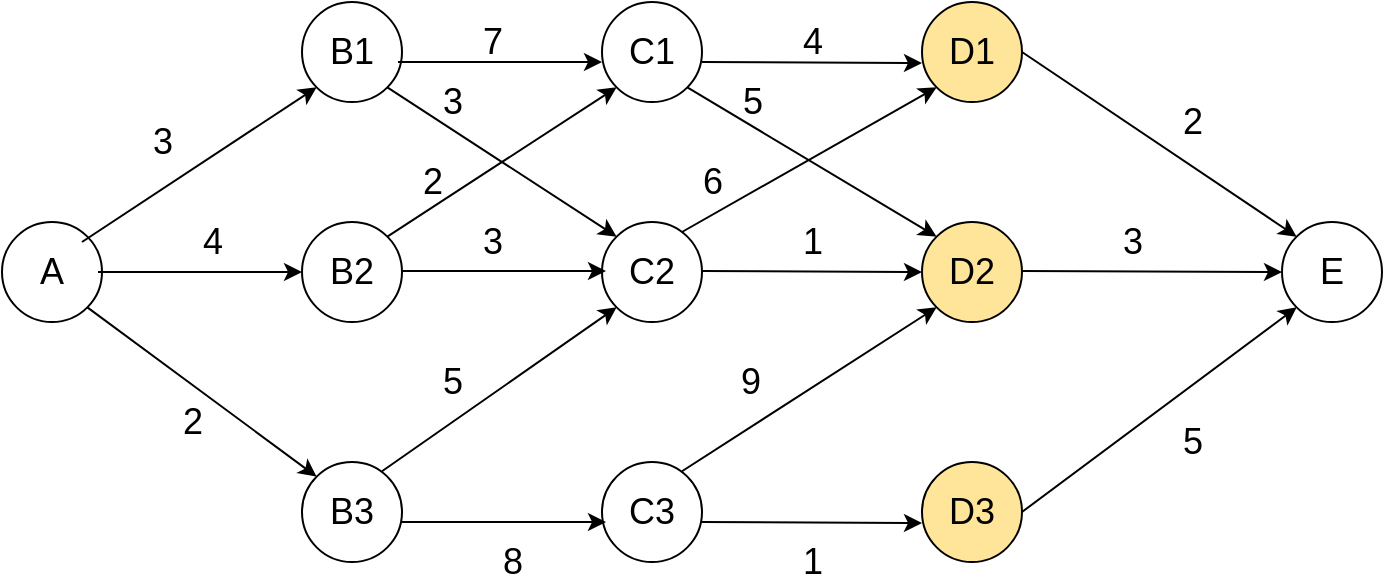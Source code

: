 <mxfile version="14.8.4" type="github">
  <diagram id="e--EM7hZcUtOmTENJlAS" name="Page-1">
    <mxGraphModel dx="1038" dy="547" grid="1" gridSize="10" guides="1" tooltips="1" connect="1" arrows="1" fold="1" page="1" pageScale="1" pageWidth="827" pageHeight="1169" math="0" shadow="0">
      <root>
        <mxCell id="0" />
        <mxCell id="1" parent="0" />
        <mxCell id="FJ6W45m7GHNcp0ndRjKU-1" value="&lt;font style=&quot;font-size: 18px&quot;&gt;A&lt;/font&gt;" style="ellipse;whiteSpace=wrap;html=1;aspect=fixed;" vertex="1" parent="1">
          <mxGeometry x="40" y="200" width="50" height="50" as="geometry" />
        </mxCell>
        <mxCell id="FJ6W45m7GHNcp0ndRjKU-5" value="" style="group" vertex="1" connectable="0" parent="1">
          <mxGeometry x="190" y="90" width="50" height="280" as="geometry" />
        </mxCell>
        <mxCell id="FJ6W45m7GHNcp0ndRjKU-2" value="&lt;font style=&quot;font-size: 18px&quot;&gt;B2&lt;/font&gt;" style="ellipse;whiteSpace=wrap;html=1;aspect=fixed;" vertex="1" parent="FJ6W45m7GHNcp0ndRjKU-5">
          <mxGeometry y="110" width="50" height="50" as="geometry" />
        </mxCell>
        <mxCell id="FJ6W45m7GHNcp0ndRjKU-3" value="&lt;font style=&quot;font-size: 18px&quot;&gt;B1&lt;/font&gt;" style="ellipse;whiteSpace=wrap;html=1;aspect=fixed;" vertex="1" parent="FJ6W45m7GHNcp0ndRjKU-5">
          <mxGeometry width="50" height="50" as="geometry" />
        </mxCell>
        <mxCell id="FJ6W45m7GHNcp0ndRjKU-4" value="&lt;font style=&quot;font-size: 18px&quot;&gt;B3&lt;/font&gt;" style="ellipse;whiteSpace=wrap;html=1;aspect=fixed;" vertex="1" parent="FJ6W45m7GHNcp0ndRjKU-5">
          <mxGeometry y="230" width="50" height="50" as="geometry" />
        </mxCell>
        <mxCell id="FJ6W45m7GHNcp0ndRjKU-7" value="" style="group" vertex="1" connectable="0" parent="1">
          <mxGeometry x="340" y="90" width="50" height="280" as="geometry" />
        </mxCell>
        <mxCell id="FJ6W45m7GHNcp0ndRjKU-8" value="&lt;font style=&quot;font-size: 18px&quot;&gt;C2&lt;/font&gt;" style="ellipse;whiteSpace=wrap;html=1;aspect=fixed;" vertex="1" parent="FJ6W45m7GHNcp0ndRjKU-7">
          <mxGeometry y="110" width="50" height="50" as="geometry" />
        </mxCell>
        <mxCell id="FJ6W45m7GHNcp0ndRjKU-9" value="&lt;font style=&quot;font-size: 18px&quot;&gt;C1&lt;/font&gt;" style="ellipse;whiteSpace=wrap;html=1;aspect=fixed;" vertex="1" parent="FJ6W45m7GHNcp0ndRjKU-7">
          <mxGeometry width="50" height="50" as="geometry" />
        </mxCell>
        <mxCell id="FJ6W45m7GHNcp0ndRjKU-10" value="&lt;font style=&quot;font-size: 18px&quot;&gt;C3&lt;/font&gt;" style="ellipse;whiteSpace=wrap;html=1;aspect=fixed;" vertex="1" parent="FJ6W45m7GHNcp0ndRjKU-7">
          <mxGeometry y="230" width="50" height="50" as="geometry" />
        </mxCell>
        <mxCell id="FJ6W45m7GHNcp0ndRjKU-11" value="" style="group" vertex="1" connectable="0" parent="1">
          <mxGeometry x="500" y="90" width="50" height="280" as="geometry" />
        </mxCell>
        <mxCell id="FJ6W45m7GHNcp0ndRjKU-12" value="&lt;font style=&quot;font-size: 18px&quot;&gt;D2&lt;/font&gt;" style="ellipse;whiteSpace=wrap;html=1;aspect=fixed;fillColor=#FFE599;" vertex="1" parent="FJ6W45m7GHNcp0ndRjKU-11">
          <mxGeometry y="110" width="50" height="50" as="geometry" />
        </mxCell>
        <mxCell id="FJ6W45m7GHNcp0ndRjKU-13" value="&lt;font style=&quot;font-size: 18px&quot;&gt;D1&lt;/font&gt;" style="ellipse;whiteSpace=wrap;html=1;aspect=fixed;fillColor=#FFE599;" vertex="1" parent="FJ6W45m7GHNcp0ndRjKU-11">
          <mxGeometry width="50" height="50" as="geometry" />
        </mxCell>
        <mxCell id="FJ6W45m7GHNcp0ndRjKU-14" value="&lt;font style=&quot;font-size: 18px&quot;&gt;D3&lt;/font&gt;" style="ellipse;whiteSpace=wrap;html=1;aspect=fixed;fillColor=#FFE599;" vertex="1" parent="FJ6W45m7GHNcp0ndRjKU-11">
          <mxGeometry y="230" width="50" height="50" as="geometry" />
        </mxCell>
        <mxCell id="FJ6W45m7GHNcp0ndRjKU-15" value="&lt;font style=&quot;font-size: 18px&quot;&gt;E&lt;/font&gt;" style="ellipse;whiteSpace=wrap;html=1;aspect=fixed;" vertex="1" parent="1">
          <mxGeometry x="680" y="200" width="50" height="50" as="geometry" />
        </mxCell>
        <mxCell id="FJ6W45m7GHNcp0ndRjKU-16" value="" style="endArrow=classic;html=1;entryX=0;entryY=1;entryDx=0;entryDy=0;" edge="1" parent="1" target="FJ6W45m7GHNcp0ndRjKU-3">
          <mxGeometry width="50" height="50" relative="1" as="geometry">
            <mxPoint x="80" y="210" as="sourcePoint" />
            <mxPoint x="130" y="160" as="targetPoint" />
          </mxGeometry>
        </mxCell>
        <mxCell id="FJ6W45m7GHNcp0ndRjKU-17" value="" style="endArrow=classic;html=1;entryX=0;entryY=0.5;entryDx=0;entryDy=0;" edge="1" parent="1" target="FJ6W45m7GHNcp0ndRjKU-2">
          <mxGeometry width="50" height="50" relative="1" as="geometry">
            <mxPoint x="88" y="225" as="sourcePoint" />
            <mxPoint x="440" y="250" as="targetPoint" />
          </mxGeometry>
        </mxCell>
        <mxCell id="FJ6W45m7GHNcp0ndRjKU-18" value="" style="endArrow=classic;html=1;exitX=1;exitY=1;exitDx=0;exitDy=0;entryX=0;entryY=0;entryDx=0;entryDy=0;" edge="1" parent="1" source="FJ6W45m7GHNcp0ndRjKU-1" target="FJ6W45m7GHNcp0ndRjKU-4">
          <mxGeometry width="50" height="50" relative="1" as="geometry">
            <mxPoint x="390" y="300" as="sourcePoint" />
            <mxPoint x="440" y="250" as="targetPoint" />
          </mxGeometry>
        </mxCell>
        <mxCell id="FJ6W45m7GHNcp0ndRjKU-19" value="" style="endArrow=classic;html=1;entryX=0;entryY=0.5;entryDx=0;entryDy=0;" edge="1" parent="1">
          <mxGeometry width="50" height="50" relative="1" as="geometry">
            <mxPoint x="240" y="224.5" as="sourcePoint" />
            <mxPoint x="342" y="224.5" as="targetPoint" />
          </mxGeometry>
        </mxCell>
        <mxCell id="FJ6W45m7GHNcp0ndRjKU-20" value="" style="endArrow=classic;html=1;entryX=0;entryY=0.5;entryDx=0;entryDy=0;" edge="1" parent="1" target="FJ6W45m7GHNcp0ndRjKU-12">
          <mxGeometry width="50" height="50" relative="1" as="geometry">
            <mxPoint x="390" y="224.5" as="sourcePoint" />
            <mxPoint x="492" y="224.5" as="targetPoint" />
          </mxGeometry>
        </mxCell>
        <mxCell id="FJ6W45m7GHNcp0ndRjKU-21" value="" style="endArrow=classic;html=1;entryX=0;entryY=0.5;entryDx=0;entryDy=0;" edge="1" parent="1" target="FJ6W45m7GHNcp0ndRjKU-15">
          <mxGeometry width="50" height="50" relative="1" as="geometry">
            <mxPoint x="550" y="224.5" as="sourcePoint" />
            <mxPoint x="660" y="225" as="targetPoint" />
          </mxGeometry>
        </mxCell>
        <mxCell id="FJ6W45m7GHNcp0ndRjKU-22" value="" style="endArrow=classic;html=1;entryX=0;entryY=0.5;entryDx=0;entryDy=0;" edge="1" parent="1">
          <mxGeometry width="50" height="50" relative="1" as="geometry">
            <mxPoint x="240" y="350" as="sourcePoint" />
            <mxPoint x="342" y="350" as="targetPoint" />
          </mxGeometry>
        </mxCell>
        <mxCell id="FJ6W45m7GHNcp0ndRjKU-23" value="" style="endArrow=classic;html=1;entryX=0;entryY=0.5;entryDx=0;entryDy=0;" edge="1" parent="1">
          <mxGeometry width="50" height="50" relative="1" as="geometry">
            <mxPoint x="238" y="120" as="sourcePoint" />
            <mxPoint x="340" y="120" as="targetPoint" />
          </mxGeometry>
        </mxCell>
        <mxCell id="FJ6W45m7GHNcp0ndRjKU-25" value="" style="endArrow=classic;html=1;entryX=0;entryY=0.5;entryDx=0;entryDy=0;" edge="1" parent="1">
          <mxGeometry width="50" height="50" relative="1" as="geometry">
            <mxPoint x="390" y="350" as="sourcePoint" />
            <mxPoint x="500" y="350.5" as="targetPoint" />
          </mxGeometry>
        </mxCell>
        <mxCell id="FJ6W45m7GHNcp0ndRjKU-26" value="" style="endArrow=classic;html=1;entryX=0;entryY=0.5;entryDx=0;entryDy=0;" edge="1" parent="1">
          <mxGeometry width="50" height="50" relative="1" as="geometry">
            <mxPoint x="390" y="120" as="sourcePoint" />
            <mxPoint x="500" y="120.5" as="targetPoint" />
          </mxGeometry>
        </mxCell>
        <mxCell id="FJ6W45m7GHNcp0ndRjKU-27" value="" style="endArrow=classic;html=1;entryX=0;entryY=0;entryDx=0;entryDy=0;exitX=1;exitY=0.5;exitDx=0;exitDy=0;" edge="1" parent="1" source="FJ6W45m7GHNcp0ndRjKU-13" target="FJ6W45m7GHNcp0ndRjKU-15">
          <mxGeometry width="50" height="50" relative="1" as="geometry">
            <mxPoint x="560" y="120" as="sourcePoint" />
            <mxPoint x="670" y="120.5" as="targetPoint" />
          </mxGeometry>
        </mxCell>
        <mxCell id="FJ6W45m7GHNcp0ndRjKU-28" value="" style="endArrow=classic;html=1;entryX=0;entryY=1;entryDx=0;entryDy=0;exitX=1;exitY=0.5;exitDx=0;exitDy=0;" edge="1" parent="1" source="FJ6W45m7GHNcp0ndRjKU-14" target="FJ6W45m7GHNcp0ndRjKU-15">
          <mxGeometry width="50" height="50" relative="1" as="geometry">
            <mxPoint x="590" y="280" as="sourcePoint" />
            <mxPoint x="700" y="280.5" as="targetPoint" />
          </mxGeometry>
        </mxCell>
        <mxCell id="FJ6W45m7GHNcp0ndRjKU-29" value="" style="endArrow=classic;html=1;entryX=0;entryY=0;entryDx=0;entryDy=0;exitX=1;exitY=1;exitDx=0;exitDy=0;" edge="1" parent="1" source="FJ6W45m7GHNcp0ndRjKU-3" target="FJ6W45m7GHNcp0ndRjKU-8">
          <mxGeometry width="50" height="50" relative="1" as="geometry">
            <mxPoint x="230" y="130" as="sourcePoint" />
            <mxPoint x="332" y="140" as="targetPoint" />
          </mxGeometry>
        </mxCell>
        <mxCell id="FJ6W45m7GHNcp0ndRjKU-30" value="" style="endArrow=classic;html=1;exitX=1;exitY=0;exitDx=0;exitDy=0;entryX=0;entryY=1;entryDx=0;entryDy=0;" edge="1" parent="1" source="FJ6W45m7GHNcp0ndRjKU-2" target="FJ6W45m7GHNcp0ndRjKU-9">
          <mxGeometry width="50" height="50" relative="1" as="geometry">
            <mxPoint x="390" y="300" as="sourcePoint" />
            <mxPoint x="440" y="250" as="targetPoint" />
          </mxGeometry>
        </mxCell>
        <mxCell id="FJ6W45m7GHNcp0ndRjKU-31" value="" style="endArrow=classic;html=1;entryX=0;entryY=0;entryDx=0;entryDy=0;exitX=1;exitY=1;exitDx=0;exitDy=0;" edge="1" parent="1" source="FJ6W45m7GHNcp0ndRjKU-9">
          <mxGeometry width="50" height="50" relative="1" as="geometry">
            <mxPoint x="380" y="130" as="sourcePoint" />
            <mxPoint x="507.322" y="207.322" as="targetPoint" />
          </mxGeometry>
        </mxCell>
        <mxCell id="FJ6W45m7GHNcp0ndRjKU-34" value="" style="endArrow=classic;html=1;entryX=0;entryY=1;entryDx=0;entryDy=0;" edge="1" parent="1" target="FJ6W45m7GHNcp0ndRjKU-13">
          <mxGeometry width="50" height="50" relative="1" as="geometry">
            <mxPoint x="380" y="205" as="sourcePoint" />
            <mxPoint x="500.002" y="129.998" as="targetPoint" />
          </mxGeometry>
        </mxCell>
        <mxCell id="FJ6W45m7GHNcp0ndRjKU-35" value="" style="endArrow=classic;html=1;exitX=1;exitY=0;exitDx=0;exitDy=0;entryX=0;entryY=1;entryDx=0;entryDy=0;" edge="1" parent="1" target="FJ6W45m7GHNcp0ndRjKU-8">
          <mxGeometry width="50" height="50" relative="1" as="geometry">
            <mxPoint x="229.998" y="324.642" as="sourcePoint" />
            <mxPoint x="344.642" y="249.998" as="targetPoint" />
          </mxGeometry>
        </mxCell>
        <mxCell id="FJ6W45m7GHNcp0ndRjKU-36" value="" style="endArrow=classic;html=1;exitX=1;exitY=0;exitDx=0;exitDy=0;entryX=0;entryY=1;entryDx=0;entryDy=0;" edge="1" parent="1" target="FJ6W45m7GHNcp0ndRjKU-12">
          <mxGeometry width="50" height="50" relative="1" as="geometry">
            <mxPoint x="379.998" y="324.642" as="sourcePoint" />
            <mxPoint x="494.642" y="249.998" as="targetPoint" />
          </mxGeometry>
        </mxCell>
        <mxCell id="FJ6W45m7GHNcp0ndRjKU-37" value="&lt;font style=&quot;font-size: 18px&quot;&gt;3&lt;/font&gt;" style="text;html=1;align=center;verticalAlign=middle;resizable=0;points=[];autosize=1;strokeColor=none;" vertex="1" parent="1">
          <mxGeometry x="105" y="150" width="30" height="20" as="geometry" />
        </mxCell>
        <mxCell id="FJ6W45m7GHNcp0ndRjKU-38" value="&lt;font style=&quot;font-size: 18px&quot;&gt;7&lt;/font&gt;" style="text;html=1;align=center;verticalAlign=middle;resizable=0;points=[];autosize=1;strokeColor=none;" vertex="1" parent="1">
          <mxGeometry x="270" y="100" width="30" height="20" as="geometry" />
        </mxCell>
        <mxCell id="FJ6W45m7GHNcp0ndRjKU-39" value="&lt;font style=&quot;font-size: 18px&quot;&gt;4&lt;/font&gt;" style="text;html=1;align=center;verticalAlign=middle;resizable=0;points=[];autosize=1;strokeColor=none;" vertex="1" parent="1">
          <mxGeometry x="430" y="100" width="30" height="20" as="geometry" />
        </mxCell>
        <mxCell id="FJ6W45m7GHNcp0ndRjKU-40" value="&lt;font style=&quot;font-size: 18px&quot;&gt;2&lt;/font&gt;" style="text;html=1;align=center;verticalAlign=middle;resizable=0;points=[];autosize=1;strokeColor=none;" vertex="1" parent="1">
          <mxGeometry x="620" y="140" width="30" height="20" as="geometry" />
        </mxCell>
        <mxCell id="FJ6W45m7GHNcp0ndRjKU-41" value="&lt;font style=&quot;font-size: 18px&quot;&gt;2&lt;/font&gt;" style="text;html=1;align=center;verticalAlign=middle;resizable=0;points=[];autosize=1;strokeColor=none;" vertex="1" parent="1">
          <mxGeometry x="120" y="290" width="30" height="20" as="geometry" />
        </mxCell>
        <mxCell id="FJ6W45m7GHNcp0ndRjKU-42" value="&lt;font style=&quot;font-size: 18px&quot;&gt;8&lt;/font&gt;" style="text;html=1;align=center;verticalAlign=middle;resizable=0;points=[];autosize=1;strokeColor=none;" vertex="1" parent="1">
          <mxGeometry x="280" y="360" width="30" height="20" as="geometry" />
        </mxCell>
        <mxCell id="FJ6W45m7GHNcp0ndRjKU-43" value="&lt;font style=&quot;font-size: 18px&quot;&gt;1&lt;/font&gt;" style="text;html=1;align=center;verticalAlign=middle;resizable=0;points=[];autosize=1;strokeColor=none;" vertex="1" parent="1">
          <mxGeometry x="430" y="360" width="30" height="20" as="geometry" />
        </mxCell>
        <mxCell id="FJ6W45m7GHNcp0ndRjKU-44" value="&lt;font style=&quot;font-size: 18px&quot;&gt;5&lt;/font&gt;" style="text;html=1;align=center;verticalAlign=middle;resizable=0;points=[];autosize=1;strokeColor=none;" vertex="1" parent="1">
          <mxGeometry x="620" y="300" width="30" height="20" as="geometry" />
        </mxCell>
        <mxCell id="FJ6W45m7GHNcp0ndRjKU-45" value="&lt;font style=&quot;font-size: 18px&quot;&gt;4&lt;/font&gt;" style="text;html=1;align=center;verticalAlign=middle;resizable=0;points=[];autosize=1;strokeColor=none;" vertex="1" parent="1">
          <mxGeometry x="130" y="200" width="30" height="20" as="geometry" />
        </mxCell>
        <mxCell id="FJ6W45m7GHNcp0ndRjKU-46" value="&lt;font style=&quot;font-size: 18px&quot;&gt;5&lt;/font&gt;" style="text;html=1;align=center;verticalAlign=middle;resizable=0;points=[];autosize=1;strokeColor=none;" vertex="1" parent="1">
          <mxGeometry x="250" y="270" width="30" height="20" as="geometry" />
        </mxCell>
        <mxCell id="FJ6W45m7GHNcp0ndRjKU-47" value="&lt;font style=&quot;font-size: 18px&quot;&gt;9&lt;/font&gt;" style="text;html=1;align=center;verticalAlign=middle;resizable=0;points=[];autosize=1;strokeColor=none;" vertex="1" parent="1">
          <mxGeometry x="399" y="270" width="30" height="20" as="geometry" />
        </mxCell>
        <mxCell id="FJ6W45m7GHNcp0ndRjKU-48" value="&lt;font style=&quot;font-size: 18px&quot;&gt;2&lt;/font&gt;" style="text;html=1;align=center;verticalAlign=middle;resizable=0;points=[];autosize=1;strokeColor=none;" vertex="1" parent="1">
          <mxGeometry x="240" y="170" width="30" height="20" as="geometry" />
        </mxCell>
        <mxCell id="FJ6W45m7GHNcp0ndRjKU-49" value="&lt;font style=&quot;font-size: 18px&quot;&gt;3&lt;/font&gt;" style="text;html=1;align=center;verticalAlign=middle;resizable=0;points=[];autosize=1;strokeColor=none;" vertex="1" parent="1">
          <mxGeometry x="250" y="130" width="30" height="20" as="geometry" />
        </mxCell>
        <mxCell id="FJ6W45m7GHNcp0ndRjKU-50" value="&lt;font style=&quot;font-size: 18px&quot;&gt;5&lt;/font&gt;" style="text;html=1;align=center;verticalAlign=middle;resizable=0;points=[];autosize=1;strokeColor=none;" vertex="1" parent="1">
          <mxGeometry x="400" y="130" width="30" height="20" as="geometry" />
        </mxCell>
        <mxCell id="FJ6W45m7GHNcp0ndRjKU-51" value="&lt;font style=&quot;font-size: 18px&quot;&gt;6&lt;/font&gt;" style="text;html=1;align=center;verticalAlign=middle;resizable=0;points=[];autosize=1;strokeColor=none;" vertex="1" parent="1">
          <mxGeometry x="380" y="170" width="30" height="20" as="geometry" />
        </mxCell>
        <mxCell id="FJ6W45m7GHNcp0ndRjKU-52" value="&lt;span style=&quot;font-size: 18px&quot;&gt;3&lt;/span&gt;" style="text;html=1;align=center;verticalAlign=middle;resizable=0;points=[];autosize=1;strokeColor=none;" vertex="1" parent="1">
          <mxGeometry x="270" y="200" width="30" height="20" as="geometry" />
        </mxCell>
        <mxCell id="FJ6W45m7GHNcp0ndRjKU-53" value="&lt;font style=&quot;font-size: 18px&quot;&gt;1&lt;/font&gt;" style="text;html=1;align=center;verticalAlign=middle;resizable=0;points=[];autosize=1;strokeColor=none;" vertex="1" parent="1">
          <mxGeometry x="430" y="200" width="30" height="20" as="geometry" />
        </mxCell>
        <mxCell id="FJ6W45m7GHNcp0ndRjKU-55" value="&lt;font style=&quot;font-size: 18px&quot;&gt;3&lt;/font&gt;" style="text;html=1;align=center;verticalAlign=middle;resizable=0;points=[];autosize=1;strokeColor=none;" vertex="1" parent="1">
          <mxGeometry x="590" y="200" width="30" height="20" as="geometry" />
        </mxCell>
      </root>
    </mxGraphModel>
  </diagram>
</mxfile>
